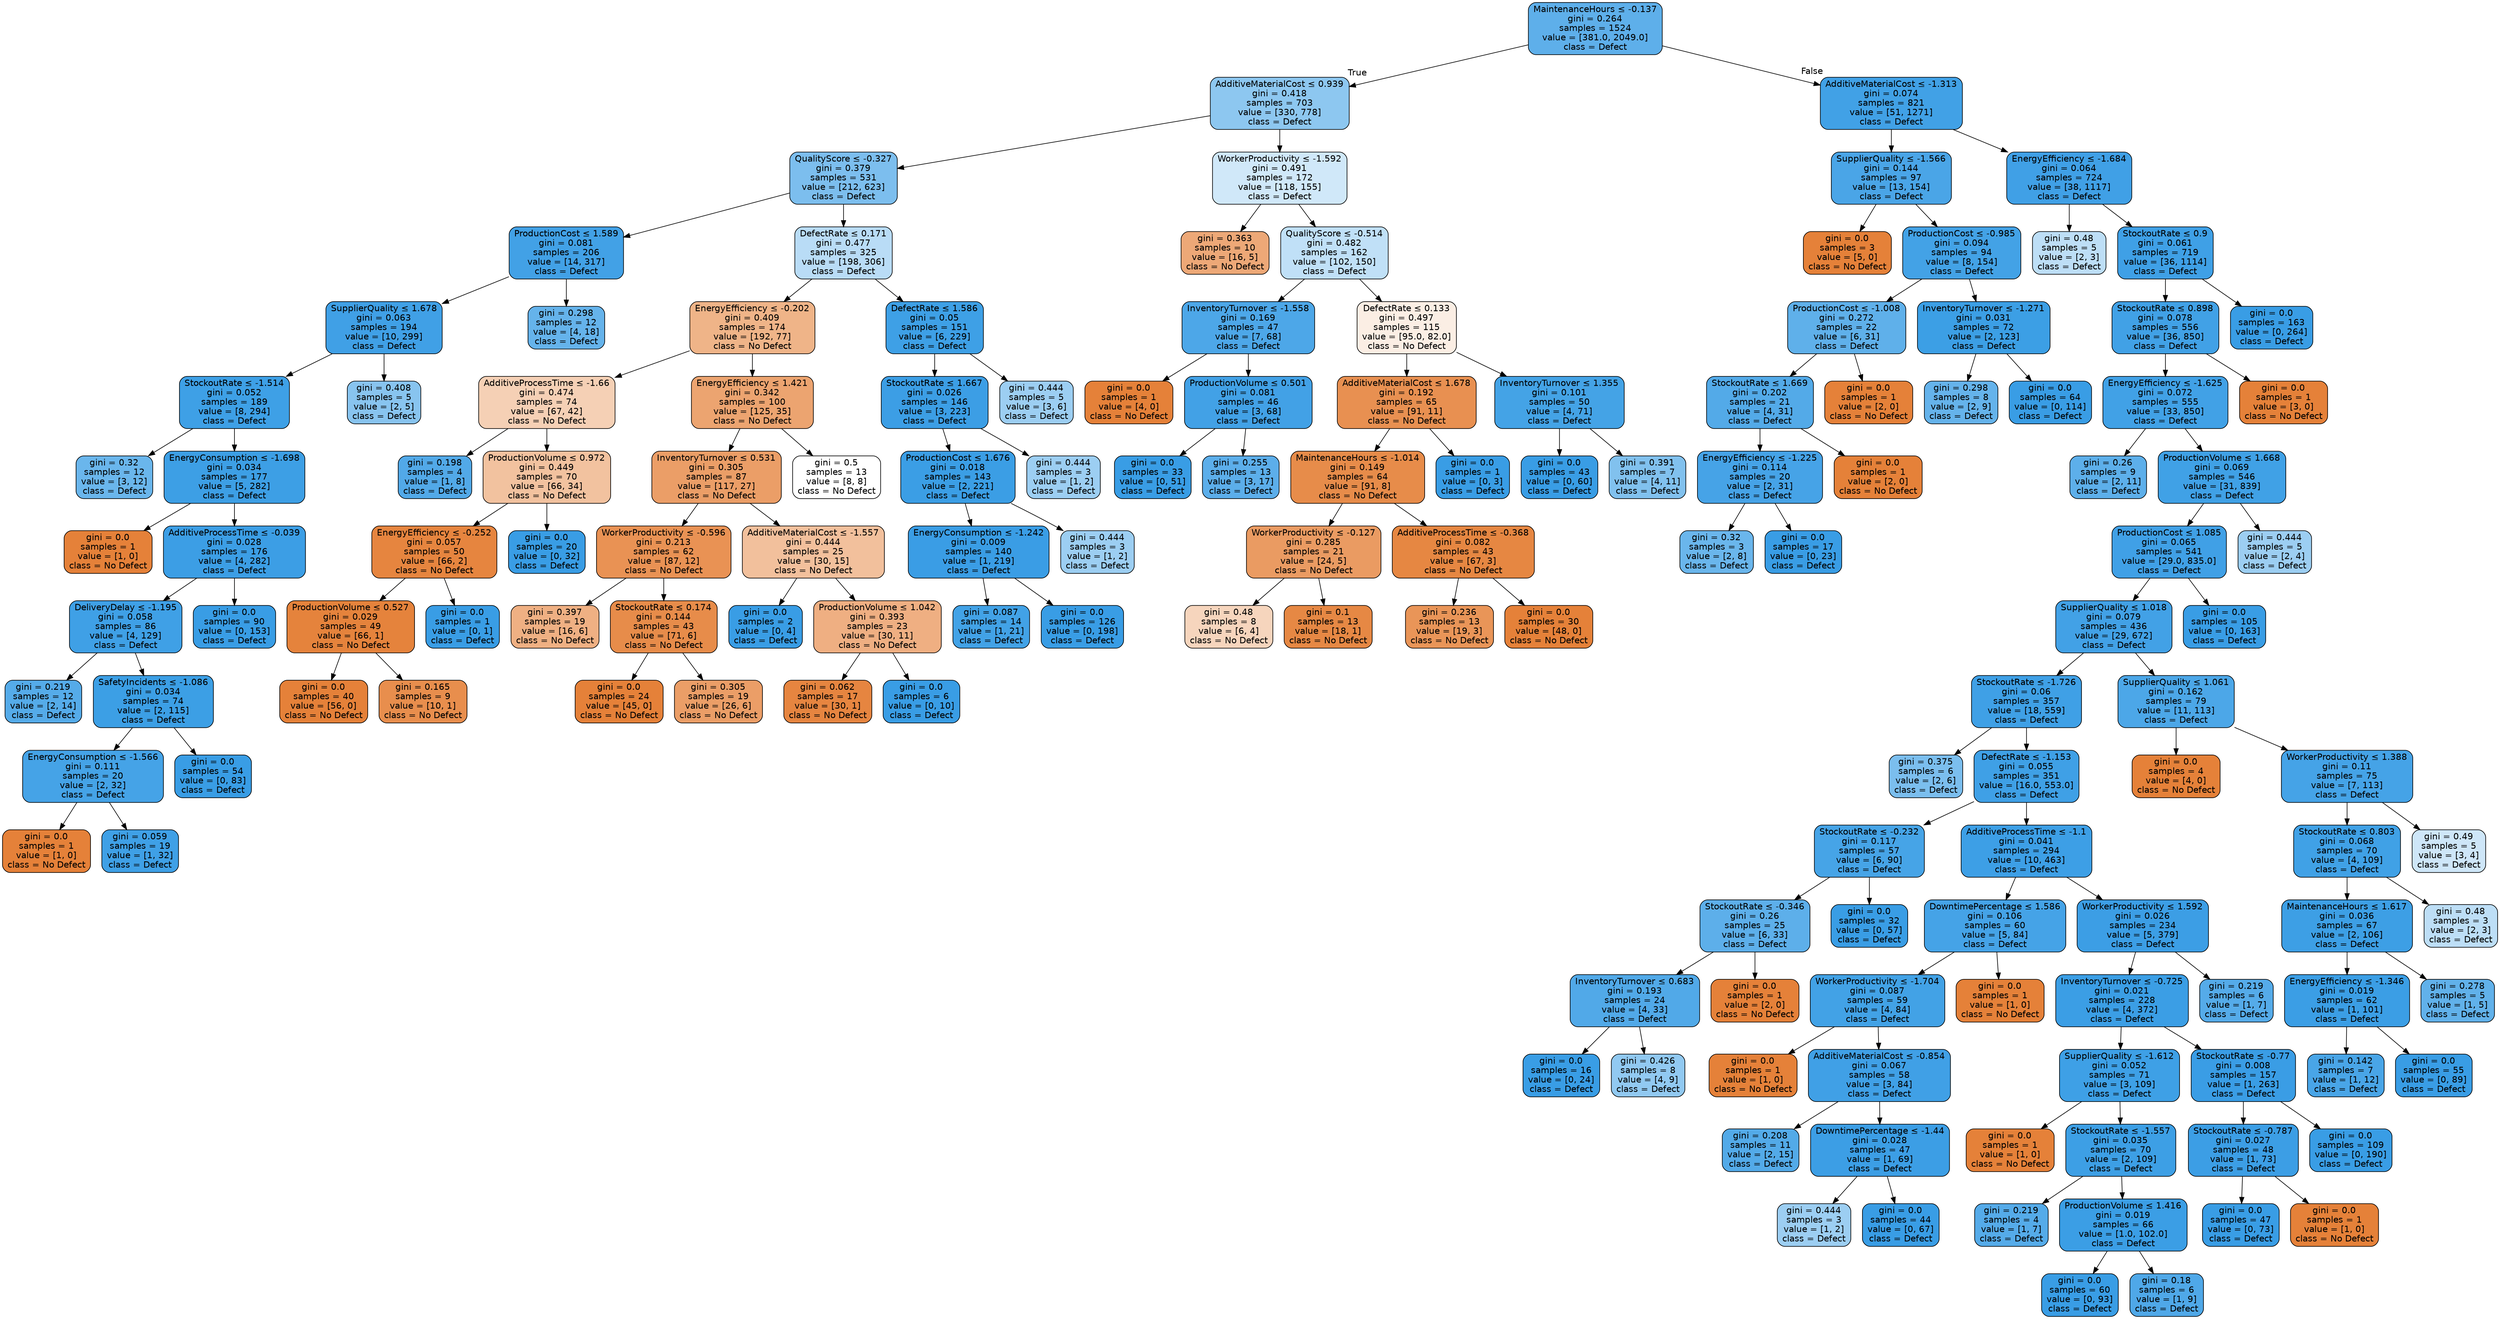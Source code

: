digraph Tree {
node [shape=box, style="filled, rounded", color="black", fontname="helvetica"] ;
edge [fontname="helvetica"] ;
0 [label=<MaintenanceHours &le; -0.137<br/>gini = 0.264<br/>samples = 1524<br/>value = [381.0, 2049.0]<br/>class = Defect>, fillcolor="#5eafea"] ;
1 [label=<AdditiveMaterialCost &le; 0.939<br/>gini = 0.418<br/>samples = 703<br/>value = [330, 778]<br/>class = Defect>, fillcolor="#8dc7f0"] ;
0 -> 1 [labeldistance=2.5, labelangle=45, headlabel="True"] ;
2 [label=<QualityScore &le; -0.327<br/>gini = 0.379<br/>samples = 531<br/>value = [212, 623]<br/>class = Defect>, fillcolor="#7cbeee"] ;
1 -> 2 ;
3 [label=<ProductionCost &le; 1.589<br/>gini = 0.081<br/>samples = 206<br/>value = [14, 317]<br/>class = Defect>, fillcolor="#42a1e6"] ;
2 -> 3 ;
4 [label=<SupplierQuality &le; 1.678<br/>gini = 0.063<br/>samples = 194<br/>value = [10, 299]<br/>class = Defect>, fillcolor="#40a0e6"] ;
3 -> 4 ;
5 [label=<StockoutRate &le; -1.514<br/>gini = 0.052<br/>samples = 189<br/>value = [8, 294]<br/>class = Defect>, fillcolor="#3ea0e6"] ;
4 -> 5 ;
6 [label=<gini = 0.32<br/>samples = 12<br/>value = [3, 12]<br/>class = Defect>, fillcolor="#6ab6ec"] ;
5 -> 6 ;
7 [label=<EnergyConsumption &le; -1.698<br/>gini = 0.034<br/>samples = 177<br/>value = [5, 282]<br/>class = Defect>, fillcolor="#3d9fe5"] ;
5 -> 7 ;
8 [label=<gini = 0.0<br/>samples = 1<br/>value = [1, 0]<br/>class = No Defect>, fillcolor="#e58139"] ;
7 -> 8 ;
9 [label=<AdditiveProcessTime &le; -0.039<br/>gini = 0.028<br/>samples = 176<br/>value = [4, 282]<br/>class = Defect>, fillcolor="#3c9ee5"] ;
7 -> 9 ;
10 [label=<DeliveryDelay &le; -1.195<br/>gini = 0.058<br/>samples = 86<br/>value = [4, 129]<br/>class = Defect>, fillcolor="#3fa0e6"] ;
9 -> 10 ;
11 [label=<gini = 0.219<br/>samples = 12<br/>value = [2, 14]<br/>class = Defect>, fillcolor="#55abe9"] ;
10 -> 11 ;
12 [label=<SafetyIncidents &le; -1.086<br/>gini = 0.034<br/>samples = 74<br/>value = [2, 115]<br/>class = Defect>, fillcolor="#3c9fe5"] ;
10 -> 12 ;
13 [label=<EnergyConsumption &le; -1.566<br/>gini = 0.111<br/>samples = 20<br/>value = [2, 32]<br/>class = Defect>, fillcolor="#45a3e7"] ;
12 -> 13 ;
14 [label=<gini = 0.0<br/>samples = 1<br/>value = [1, 0]<br/>class = No Defect>, fillcolor="#e58139"] ;
13 -> 14 ;
15 [label=<gini = 0.059<br/>samples = 19<br/>value = [1, 32]<br/>class = Defect>, fillcolor="#3fa0e6"] ;
13 -> 15 ;
16 [label=<gini = 0.0<br/>samples = 54<br/>value = [0, 83]<br/>class = Defect>, fillcolor="#399de5"] ;
12 -> 16 ;
17 [label=<gini = 0.0<br/>samples = 90<br/>value = [0, 153]<br/>class = Defect>, fillcolor="#399de5"] ;
9 -> 17 ;
18 [label=<gini = 0.408<br/>samples = 5<br/>value = [2, 5]<br/>class = Defect>, fillcolor="#88c4ef"] ;
4 -> 18 ;
19 [label=<gini = 0.298<br/>samples = 12<br/>value = [4, 18]<br/>class = Defect>, fillcolor="#65b3eb"] ;
3 -> 19 ;
20 [label=<DefectRate &le; 0.171<br/>gini = 0.477<br/>samples = 325<br/>value = [198, 306]<br/>class = Defect>, fillcolor="#b9dcf6"] ;
2 -> 20 ;
21 [label=<EnergyEfficiency &le; -0.202<br/>gini = 0.409<br/>samples = 174<br/>value = [192, 77]<br/>class = No Defect>, fillcolor="#efb488"] ;
20 -> 21 ;
22 [label=<AdditiveProcessTime &le; -1.66<br/>gini = 0.474<br/>samples = 74<br/>value = [67, 42]<br/>class = No Defect>, fillcolor="#f5d0b5"] ;
21 -> 22 ;
23 [label=<gini = 0.198<br/>samples = 4<br/>value = [1, 8]<br/>class = Defect>, fillcolor="#52a9e8"] ;
22 -> 23 ;
24 [label=<ProductionVolume &le; 0.972<br/>gini = 0.449<br/>samples = 70<br/>value = [66, 34]<br/>class = No Defect>, fillcolor="#f2c29f"] ;
22 -> 24 ;
25 [label=<EnergyEfficiency &le; -0.252<br/>gini = 0.057<br/>samples = 50<br/>value = [66, 2]<br/>class = No Defect>, fillcolor="#e6853f"] ;
24 -> 25 ;
26 [label=<ProductionVolume &le; 0.527<br/>gini = 0.029<br/>samples = 49<br/>value = [66, 1]<br/>class = No Defect>, fillcolor="#e5833c"] ;
25 -> 26 ;
27 [label=<gini = 0.0<br/>samples = 40<br/>value = [56, 0]<br/>class = No Defect>, fillcolor="#e58139"] ;
26 -> 27 ;
28 [label=<gini = 0.165<br/>samples = 9<br/>value = [10, 1]<br/>class = No Defect>, fillcolor="#e88e4d"] ;
26 -> 28 ;
29 [label=<gini = 0.0<br/>samples = 1<br/>value = [0, 1]<br/>class = Defect>, fillcolor="#399de5"] ;
25 -> 29 ;
30 [label=<gini = 0.0<br/>samples = 20<br/>value = [0, 32]<br/>class = Defect>, fillcolor="#399de5"] ;
24 -> 30 ;
31 [label=<EnergyEfficiency &le; 1.421<br/>gini = 0.342<br/>samples = 100<br/>value = [125, 35]<br/>class = No Defect>, fillcolor="#eca470"] ;
21 -> 31 ;
32 [label=<InventoryTurnover &le; 0.531<br/>gini = 0.305<br/>samples = 87<br/>value = [117, 27]<br/>class = No Defect>, fillcolor="#eb9e67"] ;
31 -> 32 ;
33 [label=<WorkerProductivity &le; -0.596<br/>gini = 0.213<br/>samples = 62<br/>value = [87, 12]<br/>class = No Defect>, fillcolor="#e99254"] ;
32 -> 33 ;
34 [label=<gini = 0.397<br/>samples = 19<br/>value = [16, 6]<br/>class = No Defect>, fillcolor="#efb083"] ;
33 -> 34 ;
35 [label=<StockoutRate &le; 0.174<br/>gini = 0.144<br/>samples = 43<br/>value = [71, 6]<br/>class = No Defect>, fillcolor="#e78c4a"] ;
33 -> 35 ;
36 [label=<gini = 0.0<br/>samples = 24<br/>value = [45, 0]<br/>class = No Defect>, fillcolor="#e58139"] ;
35 -> 36 ;
37 [label=<gini = 0.305<br/>samples = 19<br/>value = [26, 6]<br/>class = No Defect>, fillcolor="#eb9e67"] ;
35 -> 37 ;
38 [label=<AdditiveMaterialCost &le; -1.557<br/>gini = 0.444<br/>samples = 25<br/>value = [30, 15]<br/>class = No Defect>, fillcolor="#f2c09c"] ;
32 -> 38 ;
39 [label=<gini = 0.0<br/>samples = 2<br/>value = [0, 4]<br/>class = Defect>, fillcolor="#399de5"] ;
38 -> 39 ;
40 [label=<ProductionVolume &le; 1.042<br/>gini = 0.393<br/>samples = 23<br/>value = [30, 11]<br/>class = No Defect>, fillcolor="#efaf82"] ;
38 -> 40 ;
41 [label=<gini = 0.062<br/>samples = 17<br/>value = [30, 1]<br/>class = No Defect>, fillcolor="#e68540"] ;
40 -> 41 ;
42 [label=<gini = 0.0<br/>samples = 6<br/>value = [0, 10]<br/>class = Defect>, fillcolor="#399de5"] ;
40 -> 42 ;
43 [label=<gini = 0.5<br/>samples = 13<br/>value = [8, 8]<br/>class = No Defect>, fillcolor="#ffffff"] ;
31 -> 43 ;
44 [label=<DefectRate &le; 1.586<br/>gini = 0.05<br/>samples = 151<br/>value = [6, 229]<br/>class = Defect>, fillcolor="#3ea0e6"] ;
20 -> 44 ;
45 [label=<StockoutRate &le; 1.667<br/>gini = 0.026<br/>samples = 146<br/>value = [3, 223]<br/>class = Defect>, fillcolor="#3c9ee5"] ;
44 -> 45 ;
46 [label=<ProductionCost &le; 1.676<br/>gini = 0.018<br/>samples = 143<br/>value = [2, 221]<br/>class = Defect>, fillcolor="#3b9ee5"] ;
45 -> 46 ;
47 [label=<EnergyConsumption &le; -1.242<br/>gini = 0.009<br/>samples = 140<br/>value = [1, 219]<br/>class = Defect>, fillcolor="#3a9de5"] ;
46 -> 47 ;
48 [label=<gini = 0.087<br/>samples = 14<br/>value = [1, 21]<br/>class = Defect>, fillcolor="#42a2e6"] ;
47 -> 48 ;
49 [label=<gini = 0.0<br/>samples = 126<br/>value = [0, 198]<br/>class = Defect>, fillcolor="#399de5"] ;
47 -> 49 ;
50 [label=<gini = 0.444<br/>samples = 3<br/>value = [1, 2]<br/>class = Defect>, fillcolor="#9ccef2"] ;
46 -> 50 ;
51 [label=<gini = 0.444<br/>samples = 3<br/>value = [1, 2]<br/>class = Defect>, fillcolor="#9ccef2"] ;
45 -> 51 ;
52 [label=<gini = 0.444<br/>samples = 5<br/>value = [3, 6]<br/>class = Defect>, fillcolor="#9ccef2"] ;
44 -> 52 ;
53 [label=<WorkerProductivity &le; -1.592<br/>gini = 0.491<br/>samples = 172<br/>value = [118, 155]<br/>class = Defect>, fillcolor="#d0e8f9"] ;
1 -> 53 ;
54 [label=<gini = 0.363<br/>samples = 10<br/>value = [16, 5]<br/>class = No Defect>, fillcolor="#eda877"] ;
53 -> 54 ;
55 [label=<QualityScore &le; -0.514<br/>gini = 0.482<br/>samples = 162<br/>value = [102, 150]<br/>class = Defect>, fillcolor="#c0e0f7"] ;
53 -> 55 ;
56 [label=<InventoryTurnover &le; -1.558<br/>gini = 0.169<br/>samples = 47<br/>value = [7, 68]<br/>class = Defect>, fillcolor="#4da7e8"] ;
55 -> 56 ;
57 [label=<gini = 0.0<br/>samples = 1<br/>value = [4, 0]<br/>class = No Defect>, fillcolor="#e58139"] ;
56 -> 57 ;
58 [label=<ProductionVolume &le; 0.501<br/>gini = 0.081<br/>samples = 46<br/>value = [3, 68]<br/>class = Defect>, fillcolor="#42a1e6"] ;
56 -> 58 ;
59 [label=<gini = 0.0<br/>samples = 33<br/>value = [0, 51]<br/>class = Defect>, fillcolor="#399de5"] ;
58 -> 59 ;
60 [label=<gini = 0.255<br/>samples = 13<br/>value = [3, 17]<br/>class = Defect>, fillcolor="#5caeea"] ;
58 -> 60 ;
61 [label=<DefectRate &le; 0.133<br/>gini = 0.497<br/>samples = 115<br/>value = [95.0, 82.0]<br/>class = No Defect>, fillcolor="#fbeee4"] ;
55 -> 61 ;
62 [label=<AdditiveMaterialCost &le; 1.678<br/>gini = 0.192<br/>samples = 65<br/>value = [91, 11]<br/>class = No Defect>, fillcolor="#e89051"] ;
61 -> 62 ;
63 [label=<MaintenanceHours &le; -1.014<br/>gini = 0.149<br/>samples = 64<br/>value = [91, 8]<br/>class = No Defect>, fillcolor="#e78c4a"] ;
62 -> 63 ;
64 [label=<WorkerProductivity &le; -0.127<br/>gini = 0.285<br/>samples = 21<br/>value = [24, 5]<br/>class = No Defect>, fillcolor="#ea9b62"] ;
63 -> 64 ;
65 [label=<gini = 0.48<br/>samples = 8<br/>value = [6, 4]<br/>class = No Defect>, fillcolor="#f6d5bd"] ;
64 -> 65 ;
66 [label=<gini = 0.1<br/>samples = 13<br/>value = [18, 1]<br/>class = No Defect>, fillcolor="#e68844"] ;
64 -> 66 ;
67 [label=<AdditiveProcessTime &le; -0.368<br/>gini = 0.082<br/>samples = 43<br/>value = [67, 3]<br/>class = No Defect>, fillcolor="#e68742"] ;
63 -> 67 ;
68 [label=<gini = 0.236<br/>samples = 13<br/>value = [19, 3]<br/>class = No Defect>, fillcolor="#e99558"] ;
67 -> 68 ;
69 [label=<gini = 0.0<br/>samples = 30<br/>value = [48, 0]<br/>class = No Defect>, fillcolor="#e58139"] ;
67 -> 69 ;
70 [label=<gini = 0.0<br/>samples = 1<br/>value = [0, 3]<br/>class = Defect>, fillcolor="#399de5"] ;
62 -> 70 ;
71 [label=<InventoryTurnover &le; 1.355<br/>gini = 0.101<br/>samples = 50<br/>value = [4, 71]<br/>class = Defect>, fillcolor="#44a3e6"] ;
61 -> 71 ;
72 [label=<gini = 0.0<br/>samples = 43<br/>value = [0, 60]<br/>class = Defect>, fillcolor="#399de5"] ;
71 -> 72 ;
73 [label=<gini = 0.391<br/>samples = 7<br/>value = [4, 11]<br/>class = Defect>, fillcolor="#81c1ee"] ;
71 -> 73 ;
74 [label=<AdditiveMaterialCost &le; -1.313<br/>gini = 0.074<br/>samples = 821<br/>value = [51, 1271]<br/>class = Defect>, fillcolor="#41a1e6"] ;
0 -> 74 [labeldistance=2.5, labelangle=-45, headlabel="False"] ;
75 [label=<SupplierQuality &le; -1.566<br/>gini = 0.144<br/>samples = 97<br/>value = [13, 154]<br/>class = Defect>, fillcolor="#4aa5e7"] ;
74 -> 75 ;
76 [label=<gini = 0.0<br/>samples = 3<br/>value = [5, 0]<br/>class = No Defect>, fillcolor="#e58139"] ;
75 -> 76 ;
77 [label=<ProductionCost &le; -0.985<br/>gini = 0.094<br/>samples = 94<br/>value = [8, 154]<br/>class = Defect>, fillcolor="#43a2e6"] ;
75 -> 77 ;
78 [label=<ProductionCost &le; -1.008<br/>gini = 0.272<br/>samples = 22<br/>value = [6, 31]<br/>class = Defect>, fillcolor="#5fb0ea"] ;
77 -> 78 ;
79 [label=<StockoutRate &le; 1.669<br/>gini = 0.202<br/>samples = 21<br/>value = [4, 31]<br/>class = Defect>, fillcolor="#53aae8"] ;
78 -> 79 ;
80 [label=<EnergyEfficiency &le; -1.225<br/>gini = 0.114<br/>samples = 20<br/>value = [2, 31]<br/>class = Defect>, fillcolor="#46a3e7"] ;
79 -> 80 ;
81 [label=<gini = 0.32<br/>samples = 3<br/>value = [2, 8]<br/>class = Defect>, fillcolor="#6ab6ec"] ;
80 -> 81 ;
82 [label=<gini = 0.0<br/>samples = 17<br/>value = [0, 23]<br/>class = Defect>, fillcolor="#399de5"] ;
80 -> 82 ;
83 [label=<gini = 0.0<br/>samples = 1<br/>value = [2, 0]<br/>class = No Defect>, fillcolor="#e58139"] ;
79 -> 83 ;
84 [label=<gini = 0.0<br/>samples = 1<br/>value = [2, 0]<br/>class = No Defect>, fillcolor="#e58139"] ;
78 -> 84 ;
85 [label=<InventoryTurnover &le; -1.271<br/>gini = 0.031<br/>samples = 72<br/>value = [2, 123]<br/>class = Defect>, fillcolor="#3c9fe5"] ;
77 -> 85 ;
86 [label=<gini = 0.298<br/>samples = 8<br/>value = [2, 9]<br/>class = Defect>, fillcolor="#65b3eb"] ;
85 -> 86 ;
87 [label=<gini = 0.0<br/>samples = 64<br/>value = [0, 114]<br/>class = Defect>, fillcolor="#399de5"] ;
85 -> 87 ;
88 [label=<EnergyEfficiency &le; -1.684<br/>gini = 0.064<br/>samples = 724<br/>value = [38, 1117]<br/>class = Defect>, fillcolor="#40a0e6"] ;
74 -> 88 ;
89 [label=<gini = 0.48<br/>samples = 5<br/>value = [2, 3]<br/>class = Defect>, fillcolor="#bddef6"] ;
88 -> 89 ;
90 [label=<StockoutRate &le; 0.9<br/>gini = 0.061<br/>samples = 719<br/>value = [36, 1114]<br/>class = Defect>, fillcolor="#3fa0e6"] ;
88 -> 90 ;
91 [label=<StockoutRate &le; 0.898<br/>gini = 0.078<br/>samples = 556<br/>value = [36, 850]<br/>class = Defect>, fillcolor="#41a1e6"] ;
90 -> 91 ;
92 [label=<EnergyEfficiency &le; -1.625<br/>gini = 0.072<br/>samples = 555<br/>value = [33, 850]<br/>class = Defect>, fillcolor="#41a1e6"] ;
91 -> 92 ;
93 [label=<gini = 0.26<br/>samples = 9<br/>value = [2, 11]<br/>class = Defect>, fillcolor="#5dafea"] ;
92 -> 93 ;
94 [label=<ProductionVolume &le; 1.668<br/>gini = 0.069<br/>samples = 546<br/>value = [31, 839]<br/>class = Defect>, fillcolor="#40a1e6"] ;
92 -> 94 ;
95 [label=<ProductionCost &le; 1.085<br/>gini = 0.065<br/>samples = 541<br/>value = [29.0, 835.0]<br/>class = Defect>, fillcolor="#40a0e6"] ;
94 -> 95 ;
96 [label=<SupplierQuality &le; 1.018<br/>gini = 0.079<br/>samples = 436<br/>value = [29, 672]<br/>class = Defect>, fillcolor="#42a1e6"] ;
95 -> 96 ;
97 [label=<StockoutRate &le; -1.726<br/>gini = 0.06<br/>samples = 357<br/>value = [18, 559]<br/>class = Defect>, fillcolor="#3fa0e6"] ;
96 -> 97 ;
98 [label=<gini = 0.375<br/>samples = 6<br/>value = [2, 6]<br/>class = Defect>, fillcolor="#7bbeee"] ;
97 -> 98 ;
99 [label=<DefectRate &le; -1.153<br/>gini = 0.055<br/>samples = 351<br/>value = [16.0, 553.0]<br/>class = Defect>, fillcolor="#3fa0e6"] ;
97 -> 99 ;
100 [label=<StockoutRate &le; -0.232<br/>gini = 0.117<br/>samples = 57<br/>value = [6, 90]<br/>class = Defect>, fillcolor="#46a4e7"] ;
99 -> 100 ;
101 [label=<StockoutRate &le; -0.346<br/>gini = 0.26<br/>samples = 25<br/>value = [6, 33]<br/>class = Defect>, fillcolor="#5dafea"] ;
100 -> 101 ;
102 [label=<InventoryTurnover &le; 0.683<br/>gini = 0.193<br/>samples = 24<br/>value = [4, 33]<br/>class = Defect>, fillcolor="#51a9e8"] ;
101 -> 102 ;
103 [label=<gini = 0.0<br/>samples = 16<br/>value = [0, 24]<br/>class = Defect>, fillcolor="#399de5"] ;
102 -> 103 ;
104 [label=<gini = 0.426<br/>samples = 8<br/>value = [4, 9]<br/>class = Defect>, fillcolor="#91c9f1"] ;
102 -> 104 ;
105 [label=<gini = 0.0<br/>samples = 1<br/>value = [2, 0]<br/>class = No Defect>, fillcolor="#e58139"] ;
101 -> 105 ;
106 [label=<gini = 0.0<br/>samples = 32<br/>value = [0, 57]<br/>class = Defect>, fillcolor="#399de5"] ;
100 -> 106 ;
107 [label=<AdditiveProcessTime &le; -1.1<br/>gini = 0.041<br/>samples = 294<br/>value = [10, 463]<br/>class = Defect>, fillcolor="#3d9fe6"] ;
99 -> 107 ;
108 [label=<DowntimePercentage &le; 1.586<br/>gini = 0.106<br/>samples = 60<br/>value = [5, 84]<br/>class = Defect>, fillcolor="#45a3e7"] ;
107 -> 108 ;
109 [label=<WorkerProductivity &le; -1.704<br/>gini = 0.087<br/>samples = 59<br/>value = [4, 84]<br/>class = Defect>, fillcolor="#42a2e6"] ;
108 -> 109 ;
110 [label=<gini = 0.0<br/>samples = 1<br/>value = [1, 0]<br/>class = No Defect>, fillcolor="#e58139"] ;
109 -> 110 ;
111 [label=<AdditiveMaterialCost &le; -0.854<br/>gini = 0.067<br/>samples = 58<br/>value = [3, 84]<br/>class = Defect>, fillcolor="#40a0e6"] ;
109 -> 111 ;
112 [label=<gini = 0.208<br/>samples = 11<br/>value = [2, 15]<br/>class = Defect>, fillcolor="#53aae8"] ;
111 -> 112 ;
113 [label=<DowntimePercentage &le; -1.44<br/>gini = 0.028<br/>samples = 47<br/>value = [1, 69]<br/>class = Defect>, fillcolor="#3c9ee5"] ;
111 -> 113 ;
114 [label=<gini = 0.444<br/>samples = 3<br/>value = [1, 2]<br/>class = Defect>, fillcolor="#9ccef2"] ;
113 -> 114 ;
115 [label=<gini = 0.0<br/>samples = 44<br/>value = [0, 67]<br/>class = Defect>, fillcolor="#399de5"] ;
113 -> 115 ;
116 [label=<gini = 0.0<br/>samples = 1<br/>value = [1, 0]<br/>class = No Defect>, fillcolor="#e58139"] ;
108 -> 116 ;
117 [label=<WorkerProductivity &le; 1.592<br/>gini = 0.026<br/>samples = 234<br/>value = [5, 379]<br/>class = Defect>, fillcolor="#3c9ee5"] ;
107 -> 117 ;
118 [label=<InventoryTurnover &le; -0.725<br/>gini = 0.021<br/>samples = 228<br/>value = [4, 372]<br/>class = Defect>, fillcolor="#3b9ee5"] ;
117 -> 118 ;
119 [label=<SupplierQuality &le; -1.612<br/>gini = 0.052<br/>samples = 71<br/>value = [3, 109]<br/>class = Defect>, fillcolor="#3ea0e6"] ;
118 -> 119 ;
120 [label=<gini = 0.0<br/>samples = 1<br/>value = [1, 0]<br/>class = No Defect>, fillcolor="#e58139"] ;
119 -> 120 ;
121 [label=<StockoutRate &le; -1.557<br/>gini = 0.035<br/>samples = 70<br/>value = [2, 109]<br/>class = Defect>, fillcolor="#3d9fe5"] ;
119 -> 121 ;
122 [label=<gini = 0.219<br/>samples = 4<br/>value = [1, 7]<br/>class = Defect>, fillcolor="#55abe9"] ;
121 -> 122 ;
123 [label=<ProductionVolume &le; 1.416<br/>gini = 0.019<br/>samples = 66<br/>value = [1.0, 102.0]<br/>class = Defect>, fillcolor="#3b9ee5"] ;
121 -> 123 ;
124 [label=<gini = 0.0<br/>samples = 60<br/>value = [0, 93]<br/>class = Defect>, fillcolor="#399de5"] ;
123 -> 124 ;
125 [label=<gini = 0.18<br/>samples = 6<br/>value = [1, 9]<br/>class = Defect>, fillcolor="#4fa8e8"] ;
123 -> 125 ;
126 [label=<StockoutRate &le; -0.77<br/>gini = 0.008<br/>samples = 157<br/>value = [1, 263]<br/>class = Defect>, fillcolor="#3a9de5"] ;
118 -> 126 ;
127 [label=<StockoutRate &le; -0.787<br/>gini = 0.027<br/>samples = 48<br/>value = [1, 73]<br/>class = Defect>, fillcolor="#3c9ee5"] ;
126 -> 127 ;
128 [label=<gini = 0.0<br/>samples = 47<br/>value = [0, 73]<br/>class = Defect>, fillcolor="#399de5"] ;
127 -> 128 ;
129 [label=<gini = 0.0<br/>samples = 1<br/>value = [1, 0]<br/>class = No Defect>, fillcolor="#e58139"] ;
127 -> 129 ;
130 [label=<gini = 0.0<br/>samples = 109<br/>value = [0, 190]<br/>class = Defect>, fillcolor="#399de5"] ;
126 -> 130 ;
131 [label=<gini = 0.219<br/>samples = 6<br/>value = [1, 7]<br/>class = Defect>, fillcolor="#55abe9"] ;
117 -> 131 ;
132 [label=<SupplierQuality &le; 1.061<br/>gini = 0.162<br/>samples = 79<br/>value = [11, 113]<br/>class = Defect>, fillcolor="#4ca7e8"] ;
96 -> 132 ;
133 [label=<gini = 0.0<br/>samples = 4<br/>value = [4, 0]<br/>class = No Defect>, fillcolor="#e58139"] ;
132 -> 133 ;
134 [label=<WorkerProductivity &le; 1.388<br/>gini = 0.11<br/>samples = 75<br/>value = [7, 113]<br/>class = Defect>, fillcolor="#45a3e7"] ;
132 -> 134 ;
135 [label=<StockoutRate &le; 0.803<br/>gini = 0.068<br/>samples = 70<br/>value = [4, 109]<br/>class = Defect>, fillcolor="#40a1e6"] ;
134 -> 135 ;
136 [label=<MaintenanceHours &le; 1.617<br/>gini = 0.036<br/>samples = 67<br/>value = [2, 106]<br/>class = Defect>, fillcolor="#3d9fe5"] ;
135 -> 136 ;
137 [label=<EnergyEfficiency &le; -1.346<br/>gini = 0.019<br/>samples = 62<br/>value = [1, 101]<br/>class = Defect>, fillcolor="#3b9ee5"] ;
136 -> 137 ;
138 [label=<gini = 0.142<br/>samples = 7<br/>value = [1, 12]<br/>class = Defect>, fillcolor="#49a5e7"] ;
137 -> 138 ;
139 [label=<gini = 0.0<br/>samples = 55<br/>value = [0, 89]<br/>class = Defect>, fillcolor="#399de5"] ;
137 -> 139 ;
140 [label=<gini = 0.278<br/>samples = 5<br/>value = [1, 5]<br/>class = Defect>, fillcolor="#61b1ea"] ;
136 -> 140 ;
141 [label=<gini = 0.48<br/>samples = 3<br/>value = [2, 3]<br/>class = Defect>, fillcolor="#bddef6"] ;
135 -> 141 ;
142 [label=<gini = 0.49<br/>samples = 5<br/>value = [3, 4]<br/>class = Defect>, fillcolor="#cee6f8"] ;
134 -> 142 ;
143 [label=<gini = 0.0<br/>samples = 105<br/>value = [0, 163]<br/>class = Defect>, fillcolor="#399de5"] ;
95 -> 143 ;
144 [label=<gini = 0.444<br/>samples = 5<br/>value = [2, 4]<br/>class = Defect>, fillcolor="#9ccef2"] ;
94 -> 144 ;
145 [label=<gini = 0.0<br/>samples = 1<br/>value = [3, 0]<br/>class = No Defect>, fillcolor="#e58139"] ;
91 -> 145 ;
146 [label=<gini = 0.0<br/>samples = 163<br/>value = [0, 264]<br/>class = Defect>, fillcolor="#399de5"] ;
90 -> 146 ;
}
